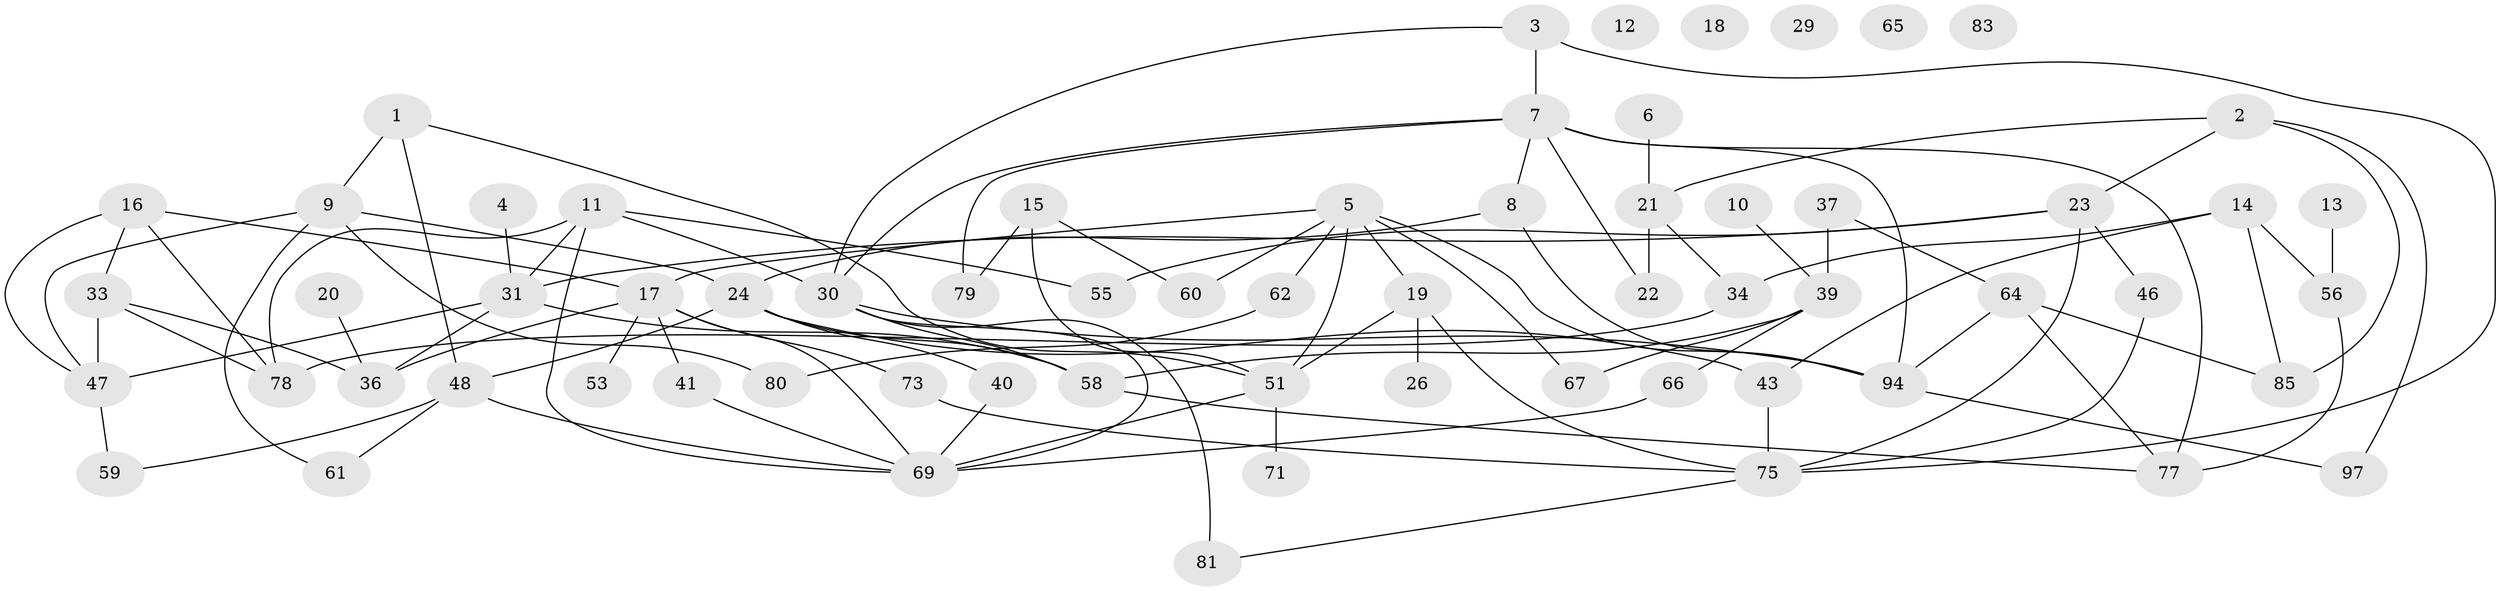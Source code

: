 // original degree distribution, {2: 0.29292929292929293, 4: 0.23232323232323232, 3: 0.16161616161616163, 1: 0.1414141414141414, 5: 0.06060606060606061, 0: 0.050505050505050504, 6: 0.06060606060606061}
// Generated by graph-tools (version 1.1) at 2025/41/03/06/25 10:41:23]
// undirected, 65 vertices, 104 edges
graph export_dot {
graph [start="1"]
  node [color=gray90,style=filled];
  1 [super="+92"];
  2 [super="+52"];
  3;
  4;
  5 [super="+45"];
  6 [super="+32"];
  7 [super="+44"];
  8;
  9 [super="+54"];
  10;
  11 [super="+74"];
  12;
  13;
  14 [super="+27"];
  15;
  16 [super="+82"];
  17 [super="+25"];
  18;
  19 [super="+28"];
  20;
  21 [super="+89"];
  22;
  23 [super="+42"];
  24 [super="+76"];
  26;
  29;
  30 [super="+57"];
  31 [super="+35"];
  33;
  34 [super="+49"];
  36 [super="+38"];
  37 [super="+93"];
  39 [super="+98"];
  40;
  41;
  43 [super="+88"];
  46 [super="+70"];
  47 [super="+90"];
  48 [super="+50"];
  51 [super="+63"];
  53 [super="+86"];
  55 [super="+72"];
  56 [super="+99"];
  58 [super="+68"];
  59;
  60;
  61;
  62;
  64 [super="+84"];
  65;
  66;
  67;
  69 [super="+91"];
  71;
  73;
  75 [super="+87"];
  77;
  78 [super="+95"];
  79;
  80;
  81;
  83;
  85;
  94 [super="+96"];
  97;
  1 -- 51;
  1 -- 9;
  1 -- 48;
  2 -- 97;
  2 -- 23;
  2 -- 85;
  2 -- 21;
  3 -- 7;
  3 -- 30;
  3 -- 75;
  4 -- 31;
  5 -- 60;
  5 -- 94;
  5 -- 67;
  5 -- 62;
  5 -- 51;
  5 -- 19;
  5 -- 17;
  6 -- 21;
  7 -- 77;
  7 -- 79;
  7 -- 30;
  7 -- 8;
  7 -- 94;
  7 -- 22;
  8 -- 24;
  8 -- 94;
  9 -- 47;
  9 -- 24;
  9 -- 80;
  9 -- 61;
  10 -- 39;
  11 -- 78;
  11 -- 69;
  11 -- 31;
  11 -- 30;
  11 -- 55;
  13 -- 56;
  14 -- 85;
  14 -- 56;
  14 -- 34;
  14 -- 43;
  15 -- 60;
  15 -- 79;
  15 -- 51;
  16 -- 33;
  16 -- 47;
  16 -- 78;
  16 -- 17;
  17 -- 41;
  17 -- 53;
  17 -- 73;
  17 -- 69;
  17 -- 36;
  19 -- 26;
  19 -- 51;
  19 -- 75;
  20 -- 36;
  21 -- 34;
  21 -- 22;
  23 -- 46;
  23 -- 55;
  23 -- 75;
  23 -- 31;
  24 -- 43;
  24 -- 40;
  24 -- 48;
  24 -- 58;
  30 -- 58;
  30 -- 81 [weight=2];
  30 -- 94;
  30 -- 69;
  31 -- 58;
  31 -- 47;
  31 -- 36;
  33 -- 47;
  33 -- 78;
  33 -- 36;
  34 -- 78;
  37 -- 64;
  37 -- 39;
  39 -- 58;
  39 -- 66;
  39 -- 67;
  40 -- 69;
  41 -- 69;
  43 -- 75;
  46 -- 75;
  47 -- 59;
  48 -- 69;
  48 -- 59;
  48 -- 61;
  51 -- 71;
  51 -- 69;
  56 -- 77;
  58 -- 77;
  62 -- 80;
  64 -- 77;
  64 -- 94;
  64 -- 85;
  66 -- 69;
  73 -- 75;
  75 -- 81;
  94 -- 97;
}
